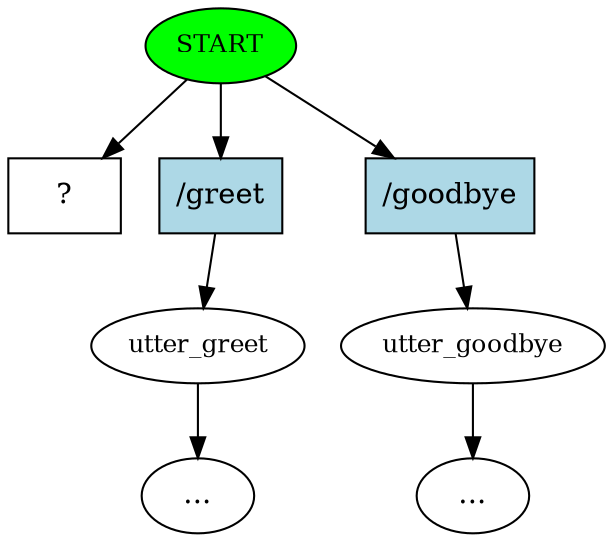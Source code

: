 digraph  {
0 [class="start active", fillcolor=green, fontsize=12, label=START, style=filled];
1 [class="", fontsize=12, label=utter_greet];
"-5" [class=ellipsis, label="..."];
4 [class="", fontsize=12, label=utter_goodbye];
"-6" [class=ellipsis, label="..."];
5 [class="intent dashed active", label="  ?  ", shape=rect];
6 [class=intent, fillcolor=lightblue, label="\/greet", shape=rect, style=filled];
7 [class=intent, fillcolor=lightblue, label="\/goodbye", shape=rect, style=filled];
0 -> 5  [class=active, key=NONE, label=""];
0 -> 6  [class="", key=0];
0 -> 7  [class="", key=0];
1 -> "-5"  [class="", key=NONE, label=""];
4 -> "-6"  [class="", key=NONE, label=""];
6 -> 1  [class="", key=0];
7 -> 4  [class="", key=0];
}
